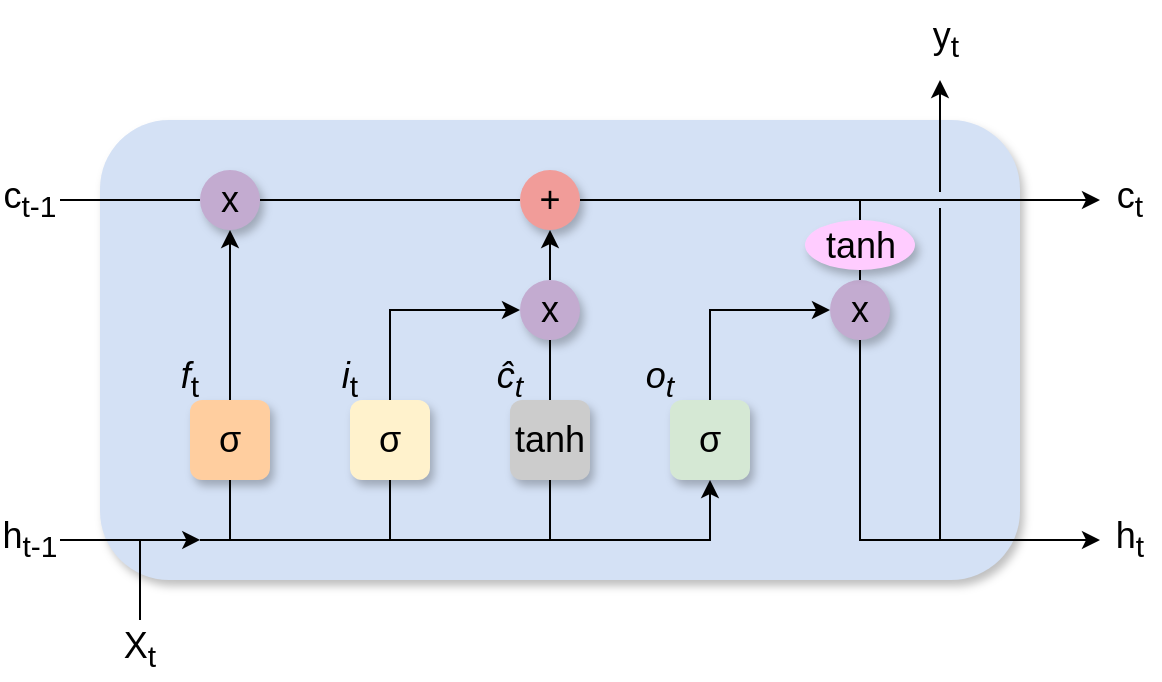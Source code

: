 <mxfile version="20.0.1" type="device"><diagram id="ZW6XIa8avCqBX6aq04bn" name="Page-1"><mxGraphModel dx="1246" dy="628" grid="1" gridSize="10" guides="1" tooltips="1" connect="1" arrows="1" fold="1" page="1" pageScale="1" pageWidth="850" pageHeight="1100" math="0" shadow="0"><root><mxCell id="0"/><mxCell id="1" parent="0"/><mxCell id="0Bzwo_8oNhZtnxnLsEMD-1" value="" style="rounded=1;whiteSpace=wrap;html=1;fillColor=#D4E1F5;strokeColor=none;shadow=1;" vertex="1" parent="1"><mxGeometry x="160" y="150" width="460" height="230" as="geometry"/></mxCell><mxCell id="0Bzwo_8oNhZtnxnLsEMD-2" value="&lt;font style=&quot;font-size: 18px;&quot;&gt;σ&lt;/font&gt;" style="rounded=1;whiteSpace=wrap;html=1;fillColor=#FFCE9F;shadow=1;strokeColor=none;" vertex="1" parent="1"><mxGeometry x="205" y="290" width="40" height="40" as="geometry"/></mxCell><mxCell id="0Bzwo_8oNhZtnxnLsEMD-4" value="&lt;font style=&quot;font-size: 18px;&quot;&gt;σ&lt;/font&gt;" style="rounded=1;whiteSpace=wrap;html=1;fillColor=#FFF2CC;shadow=1;strokeColor=none;" vertex="1" parent="1"><mxGeometry x="285" y="290" width="40" height="40" as="geometry"/></mxCell><mxCell id="0Bzwo_8oNhZtnxnLsEMD-5" value="&lt;font style=&quot;font-size: 18px;&quot;&gt;tanh&lt;/font&gt;" style="rounded=1;whiteSpace=wrap;html=1;fillColor=#CCCCCC;shadow=1;strokeColor=none;" vertex="1" parent="1"><mxGeometry x="365" y="290" width="40" height="40" as="geometry"/></mxCell><mxCell id="0Bzwo_8oNhZtnxnLsEMD-6" value="&lt;font style=&quot;font-size: 18px;&quot;&gt;σ&lt;/font&gt;" style="rounded=1;whiteSpace=wrap;html=1;fillColor=#D5E8D4;shadow=1;strokeColor=none;" vertex="1" parent="1"><mxGeometry x="445" y="290" width="40" height="40" as="geometry"/></mxCell><mxCell id="0Bzwo_8oNhZtnxnLsEMD-7" value="&lt;font style=&quot;font-size: 18px;&quot;&gt;x&lt;/font&gt;" style="ellipse;whiteSpace=wrap;html=1;aspect=fixed;fillColor=#C3ABD0;shadow=1;strokeColor=none;" vertex="1" parent="1"><mxGeometry x="525" y="230" width="30" height="30" as="geometry"/></mxCell><mxCell id="0Bzwo_8oNhZtnxnLsEMD-8" value="&lt;font style=&quot;font-size: 18px;&quot;&gt;tanh&lt;/font&gt;" style="ellipse;whiteSpace=wrap;html=1;fillColor=#FFCCFF;shadow=1;strokeColor=none;" vertex="1" parent="1"><mxGeometry x="512.5" y="200" width="55" height="25" as="geometry"/></mxCell><mxCell id="0Bzwo_8oNhZtnxnLsEMD-10" value="&lt;font style=&quot;font-size: 18px;&quot;&gt;x&lt;/font&gt;" style="ellipse;whiteSpace=wrap;html=1;aspect=fixed;fillColor=#C3ABD0;shadow=1;strokeColor=none;" vertex="1" parent="1"><mxGeometry x="210" y="175" width="30" height="30" as="geometry"/></mxCell><mxCell id="0Bzwo_8oNhZtnxnLsEMD-11" value="&lt;font style=&quot;font-size: 18px;&quot;&gt;+&lt;/font&gt;" style="ellipse;whiteSpace=wrap;html=1;aspect=fixed;fillColor=#F19C99;shadow=1;strokeColor=none;" vertex="1" parent="1"><mxGeometry x="370" y="175" width="30" height="30" as="geometry"/></mxCell><mxCell id="0Bzwo_8oNhZtnxnLsEMD-12" value="&lt;font style=&quot;font-size: 18px;&quot;&gt;x&lt;/font&gt;" style="ellipse;whiteSpace=wrap;html=1;aspect=fixed;fillColor=#C3ABD0;shadow=1;strokeColor=none;" vertex="1" parent="1"><mxGeometry x="370" y="230" width="30" height="30" as="geometry"/></mxCell><mxCell id="0Bzwo_8oNhZtnxnLsEMD-14" value="" style="endArrow=classic;html=1;rounded=0;entryX=0.109;entryY=0.913;entryDx=0;entryDy=0;entryPerimeter=0;startArrow=none;" edge="1" parent="1" source="0Bzwo_8oNhZtnxnLsEMD-34" target="0Bzwo_8oNhZtnxnLsEMD-1"><mxGeometry width="50" height="50" relative="1" as="geometry"><mxPoint x="130" y="360" as="sourcePoint"/><mxPoint x="190" y="360" as="targetPoint"/></mxGeometry></mxCell><mxCell id="0Bzwo_8oNhZtnxnLsEMD-15" value="" style="endArrow=none;html=1;rounded=0;startArrow=none;" edge="1" parent="1" source="0Bzwo_8oNhZtnxnLsEMD-16"><mxGeometry width="50" height="50" relative="1" as="geometry"><mxPoint x="180" y="400" as="sourcePoint"/><mxPoint x="180" y="360" as="targetPoint"/></mxGeometry></mxCell><mxCell id="0Bzwo_8oNhZtnxnLsEMD-16" value="&lt;font style=&quot;font-size: 18px;&quot;&gt;X&lt;sub&gt;t&lt;/sub&gt;&lt;/font&gt;" style="text;html=1;strokeColor=none;fillColor=none;align=center;verticalAlign=middle;whiteSpace=wrap;rounded=0;" vertex="1" parent="1"><mxGeometry x="150" y="400" width="60" height="30" as="geometry"/></mxCell><mxCell id="0Bzwo_8oNhZtnxnLsEMD-17" value="" style="endArrow=none;html=1;rounded=0;" edge="1" parent="1" target="0Bzwo_8oNhZtnxnLsEMD-16"><mxGeometry width="50" height="50" relative="1" as="geometry"><mxPoint x="180" y="400" as="sourcePoint"/><mxPoint x="180" y="360" as="targetPoint"/></mxGeometry></mxCell><mxCell id="0Bzwo_8oNhZtnxnLsEMD-22" value="" style="endArrow=classic;html=1;rounded=0;entryX=0.5;entryY=1;entryDx=0;entryDy=0;" edge="1" parent="1" target="0Bzwo_8oNhZtnxnLsEMD-6"><mxGeometry width="50" height="50" relative="1" as="geometry"><mxPoint x="210" y="360" as="sourcePoint"/><mxPoint x="360" y="290" as="targetPoint"/><Array as="points"><mxPoint x="465" y="360"/></Array></mxGeometry></mxCell><mxCell id="0Bzwo_8oNhZtnxnLsEMD-23" value="" style="endArrow=none;html=1;rounded=0;entryX=0.5;entryY=1;entryDx=0;entryDy=0;" edge="1" parent="1" target="0Bzwo_8oNhZtnxnLsEMD-2"><mxGeometry width="50" height="50" relative="1" as="geometry"><mxPoint x="225" y="360" as="sourcePoint"/><mxPoint x="360" y="290" as="targetPoint"/></mxGeometry></mxCell><mxCell id="0Bzwo_8oNhZtnxnLsEMD-24" value="" style="endArrow=none;html=1;rounded=0;entryX=0.5;entryY=1;entryDx=0;entryDy=0;" edge="1" parent="1" target="0Bzwo_8oNhZtnxnLsEMD-4"><mxGeometry width="50" height="50" relative="1" as="geometry"><mxPoint x="305" y="360" as="sourcePoint"/><mxPoint x="235" y="340" as="targetPoint"/></mxGeometry></mxCell><mxCell id="0Bzwo_8oNhZtnxnLsEMD-25" value="" style="endArrow=none;html=1;rounded=0;entryX=0.5;entryY=1;entryDx=0;entryDy=0;" edge="1" parent="1" target="0Bzwo_8oNhZtnxnLsEMD-5"><mxGeometry width="50" height="50" relative="1" as="geometry"><mxPoint x="385" y="360" as="sourcePoint"/><mxPoint x="315" y="340" as="targetPoint"/></mxGeometry></mxCell><mxCell id="0Bzwo_8oNhZtnxnLsEMD-26" value="" style="endArrow=classic;html=1;rounded=0;exitX=0.5;exitY=0;exitDx=0;exitDy=0;entryX=0.5;entryY=1;entryDx=0;entryDy=0;" edge="1" parent="1" source="0Bzwo_8oNhZtnxnLsEMD-2" target="0Bzwo_8oNhZtnxnLsEMD-10"><mxGeometry width="50" height="50" relative="1" as="geometry"><mxPoint x="310" y="340" as="sourcePoint"/><mxPoint x="360" y="290" as="targetPoint"/></mxGeometry></mxCell><mxCell id="0Bzwo_8oNhZtnxnLsEMD-27" value="" style="endArrow=classic;html=1;rounded=0;exitX=0.5;exitY=0;exitDx=0;exitDy=0;entryX=0;entryY=0.5;entryDx=0;entryDy=0;" edge="1" parent="1" source="0Bzwo_8oNhZtnxnLsEMD-4" target="0Bzwo_8oNhZtnxnLsEMD-12"><mxGeometry width="50" height="50" relative="1" as="geometry"><mxPoint x="310" y="340" as="sourcePoint"/><mxPoint x="360" y="290" as="targetPoint"/><Array as="points"><mxPoint x="305" y="245"/></Array></mxGeometry></mxCell><mxCell id="0Bzwo_8oNhZtnxnLsEMD-29" value="" style="endArrow=none;html=1;rounded=0;exitX=0.5;exitY=0;exitDx=0;exitDy=0;entryX=0.5;entryY=1;entryDx=0;entryDy=0;" edge="1" parent="1" source="0Bzwo_8oNhZtnxnLsEMD-5" target="0Bzwo_8oNhZtnxnLsEMD-12"><mxGeometry width="50" height="50" relative="1" as="geometry"><mxPoint x="310" y="340" as="sourcePoint"/><mxPoint x="360" y="290" as="targetPoint"/></mxGeometry></mxCell><mxCell id="0Bzwo_8oNhZtnxnLsEMD-30" value="" style="endArrow=classic;html=1;rounded=0;exitX=0.5;exitY=0;exitDx=0;exitDy=0;entryX=0.5;entryY=1;entryDx=0;entryDy=0;" edge="1" parent="1" source="0Bzwo_8oNhZtnxnLsEMD-12" target="0Bzwo_8oNhZtnxnLsEMD-11"><mxGeometry width="50" height="50" relative="1" as="geometry"><mxPoint x="310" y="340" as="sourcePoint"/><mxPoint x="360" y="290" as="targetPoint"/></mxGeometry></mxCell><mxCell id="0Bzwo_8oNhZtnxnLsEMD-31" value="" style="endArrow=none;html=1;rounded=0;exitX=1;exitY=0.5;exitDx=0;exitDy=0;entryX=0;entryY=0.5;entryDx=0;entryDy=0;" edge="1" parent="1" source="0Bzwo_8oNhZtnxnLsEMD-10" target="0Bzwo_8oNhZtnxnLsEMD-11"><mxGeometry width="50" height="50" relative="1" as="geometry"><mxPoint x="310" y="340" as="sourcePoint"/><mxPoint x="360" y="290" as="targetPoint"/></mxGeometry></mxCell><mxCell id="0Bzwo_8oNhZtnxnLsEMD-32" value="" style="endArrow=none;html=1;rounded=0;exitX=0;exitY=0.5;exitDx=0;exitDy=0;" edge="1" parent="1" source="0Bzwo_8oNhZtnxnLsEMD-10"><mxGeometry width="50" height="50" relative="1" as="geometry"><mxPoint x="310" y="340" as="sourcePoint"/><mxPoint x="140" y="190" as="targetPoint"/></mxGeometry></mxCell><mxCell id="0Bzwo_8oNhZtnxnLsEMD-33" value="&lt;sub&gt;&lt;font style=&quot;font-size: 18px;&quot;&gt;c&lt;sub style=&quot;&quot;&gt;t-1&lt;/sub&gt;&lt;/font&gt;&lt;/sub&gt;" style="text;html=1;strokeColor=none;fillColor=none;align=center;verticalAlign=middle;whiteSpace=wrap;rounded=0;" vertex="1" parent="1"><mxGeometry x="110" y="170" width="30" height="40" as="geometry"/></mxCell><mxCell id="0Bzwo_8oNhZtnxnLsEMD-34" value="&lt;sub&gt;&lt;font style=&quot;font-size: 18px;&quot;&gt;h&lt;sub style=&quot;&quot;&gt;t-1&lt;/sub&gt;&lt;/font&gt;&lt;/sub&gt;" style="text;html=1;strokeColor=none;fillColor=none;align=center;verticalAlign=middle;whiteSpace=wrap;rounded=0;" vertex="1" parent="1"><mxGeometry x="110" y="340" width="30" height="40" as="geometry"/></mxCell><mxCell id="0Bzwo_8oNhZtnxnLsEMD-36" value="" style="endArrow=classic;html=1;rounded=0;fontSize=18;exitX=0.5;exitY=0;exitDx=0;exitDy=0;entryX=0;entryY=0.5;entryDx=0;entryDy=0;" edge="1" parent="1" source="0Bzwo_8oNhZtnxnLsEMD-6" target="0Bzwo_8oNhZtnxnLsEMD-7"><mxGeometry width="50" height="50" relative="1" as="geometry"><mxPoint x="460" y="310" as="sourcePoint"/><mxPoint x="510" y="260" as="targetPoint"/><Array as="points"><mxPoint x="465" y="245"/></Array></mxGeometry></mxCell><mxCell id="0Bzwo_8oNhZtnxnLsEMD-37" value="" style="endArrow=none;html=1;rounded=0;fontSize=18;entryX=0.5;entryY=0;entryDx=0;entryDy=0;exitX=0.5;exitY=1;exitDx=0;exitDy=0;" edge="1" parent="1" source="0Bzwo_8oNhZtnxnLsEMD-8" target="0Bzwo_8oNhZtnxnLsEMD-7"><mxGeometry width="50" height="50" relative="1" as="geometry"><mxPoint x="540" y="220" as="sourcePoint"/><mxPoint x="510" y="260" as="targetPoint"/></mxGeometry></mxCell><mxCell id="0Bzwo_8oNhZtnxnLsEMD-38" value="" style="endArrow=classic;html=1;rounded=0;fontSize=18;exitX=1;exitY=0.5;exitDx=0;exitDy=0;" edge="1" parent="1" source="0Bzwo_8oNhZtnxnLsEMD-11"><mxGeometry width="50" height="50" relative="1" as="geometry"><mxPoint x="460" y="310" as="sourcePoint"/><mxPoint x="660" y="190" as="targetPoint"/></mxGeometry></mxCell><mxCell id="0Bzwo_8oNhZtnxnLsEMD-39" value="" style="endArrow=classic;html=1;rounded=0;fontSize=18;exitX=0.5;exitY=1;exitDx=0;exitDy=0;" edge="1" parent="1" source="0Bzwo_8oNhZtnxnLsEMD-7"><mxGeometry width="50" height="50" relative="1" as="geometry"><mxPoint x="460" y="310" as="sourcePoint"/><mxPoint x="660" y="360" as="targetPoint"/><Array as="points"><mxPoint x="540" y="360"/></Array></mxGeometry></mxCell><mxCell id="0Bzwo_8oNhZtnxnLsEMD-40" value="" style="endArrow=none;html=1;rounded=0;fontSize=18;entryX=0.5;entryY=0;entryDx=0;entryDy=0;" edge="1" parent="1" target="0Bzwo_8oNhZtnxnLsEMD-8"><mxGeometry width="50" height="50" relative="1" as="geometry"><mxPoint x="540" y="190" as="sourcePoint"/><mxPoint x="510" y="260" as="targetPoint"/></mxGeometry></mxCell><mxCell id="0Bzwo_8oNhZtnxnLsEMD-41" value="" style="endArrow=classic;html=1;rounded=0;fontSize=18;jumpStyle=gap;jumpSize=8;" edge="1" parent="1"><mxGeometry width="50" height="50" relative="1" as="geometry"><mxPoint x="580" y="360" as="sourcePoint"/><mxPoint x="580" y="130" as="targetPoint"/></mxGeometry></mxCell><mxCell id="0Bzwo_8oNhZtnxnLsEMD-43" value="&lt;sub&gt;&lt;font style=&quot;font-size: 18px;&quot;&gt;y&lt;sub style=&quot;&quot;&gt;t&lt;/sub&gt;&lt;/font&gt;&lt;/sub&gt;" style="text;html=1;strokeColor=none;fillColor=none;align=center;verticalAlign=middle;whiteSpace=wrap;rounded=0;" vertex="1" parent="1"><mxGeometry x="567.5" y="90" width="30" height="40" as="geometry"/></mxCell><mxCell id="0Bzwo_8oNhZtnxnLsEMD-45" value="&lt;sub&gt;&lt;font style=&quot;font-size: 18px;&quot;&gt;c&lt;sub style=&quot;&quot;&gt;t&lt;/sub&gt;&lt;/font&gt;&lt;/sub&gt;" style="text;html=1;strokeColor=none;fillColor=none;align=center;verticalAlign=middle;whiteSpace=wrap;rounded=0;" vertex="1" parent="1"><mxGeometry x="660" y="175" width="30" height="30" as="geometry"/></mxCell><mxCell id="0Bzwo_8oNhZtnxnLsEMD-46" value="&lt;sub&gt;&lt;font style=&quot;font-size: 18px;&quot;&gt;h&lt;sub style=&quot;&quot;&gt;t&lt;/sub&gt;&lt;/font&gt;&lt;/sub&gt;" style="text;html=1;strokeColor=none;fillColor=none;align=center;verticalAlign=middle;whiteSpace=wrap;rounded=0;" vertex="1" parent="1"><mxGeometry x="660" y="340" width="30" height="40" as="geometry"/></mxCell><mxCell id="0Bzwo_8oNhZtnxnLsEMD-48" value="&lt;sub&gt;&lt;font style=&quot;font-size: 18px;&quot;&gt;&lt;i&gt;f&lt;/i&gt;&lt;sub style=&quot;&quot;&gt;t&lt;/sub&gt;&lt;/font&gt;&lt;/sub&gt;" style="text;html=1;strokeColor=none;fillColor=none;align=center;verticalAlign=middle;whiteSpace=wrap;rounded=0;" vertex="1" parent="1"><mxGeometry x="190" y="260" width="30" height="40" as="geometry"/></mxCell><mxCell id="0Bzwo_8oNhZtnxnLsEMD-49" value="&lt;sub&gt;&lt;font style=&quot;font-size: 18px;&quot;&gt;&lt;i&gt;i&lt;/i&gt;&lt;sub style=&quot;&quot;&gt;t&lt;/sub&gt;&lt;/font&gt;&lt;/sub&gt;" style="text;html=1;strokeColor=none;fillColor=none;align=center;verticalAlign=middle;whiteSpace=wrap;rounded=0;" vertex="1" parent="1"><mxGeometry x="270" y="260" width="30" height="40" as="geometry"/></mxCell><mxCell id="0Bzwo_8oNhZtnxnLsEMD-51" value="&lt;sub&gt;&lt;font style=&quot;&quot;&gt;&lt;i style=&quot;&quot;&gt;&lt;span style=&quot;font-size: 18px;&quot;&gt;ĉ&lt;sub&gt;t&lt;/sub&gt;&lt;/span&gt;&lt;/i&gt;&lt;/font&gt;&lt;/sub&gt;" style="text;html=1;strokeColor=none;fillColor=none;align=center;verticalAlign=middle;whiteSpace=wrap;rounded=0;" vertex="1" parent="1"><mxGeometry x="350" y="260" width="30" height="40" as="geometry"/></mxCell><mxCell id="0Bzwo_8oNhZtnxnLsEMD-54" value="&lt;sub&gt;&lt;font style=&quot;&quot;&gt;&lt;i style=&quot;&quot;&gt;&lt;span style=&quot;font-size: 18px;&quot;&gt;o&lt;sub&gt;t&lt;/sub&gt;&lt;/span&gt;&lt;/i&gt;&lt;/font&gt;&lt;/sub&gt;" style="text;html=1;strokeColor=none;fillColor=none;align=center;verticalAlign=middle;whiteSpace=wrap;rounded=0;" vertex="1" parent="1"><mxGeometry x="425" y="260" width="30" height="40" as="geometry"/></mxCell></root></mxGraphModel></diagram></mxfile>
